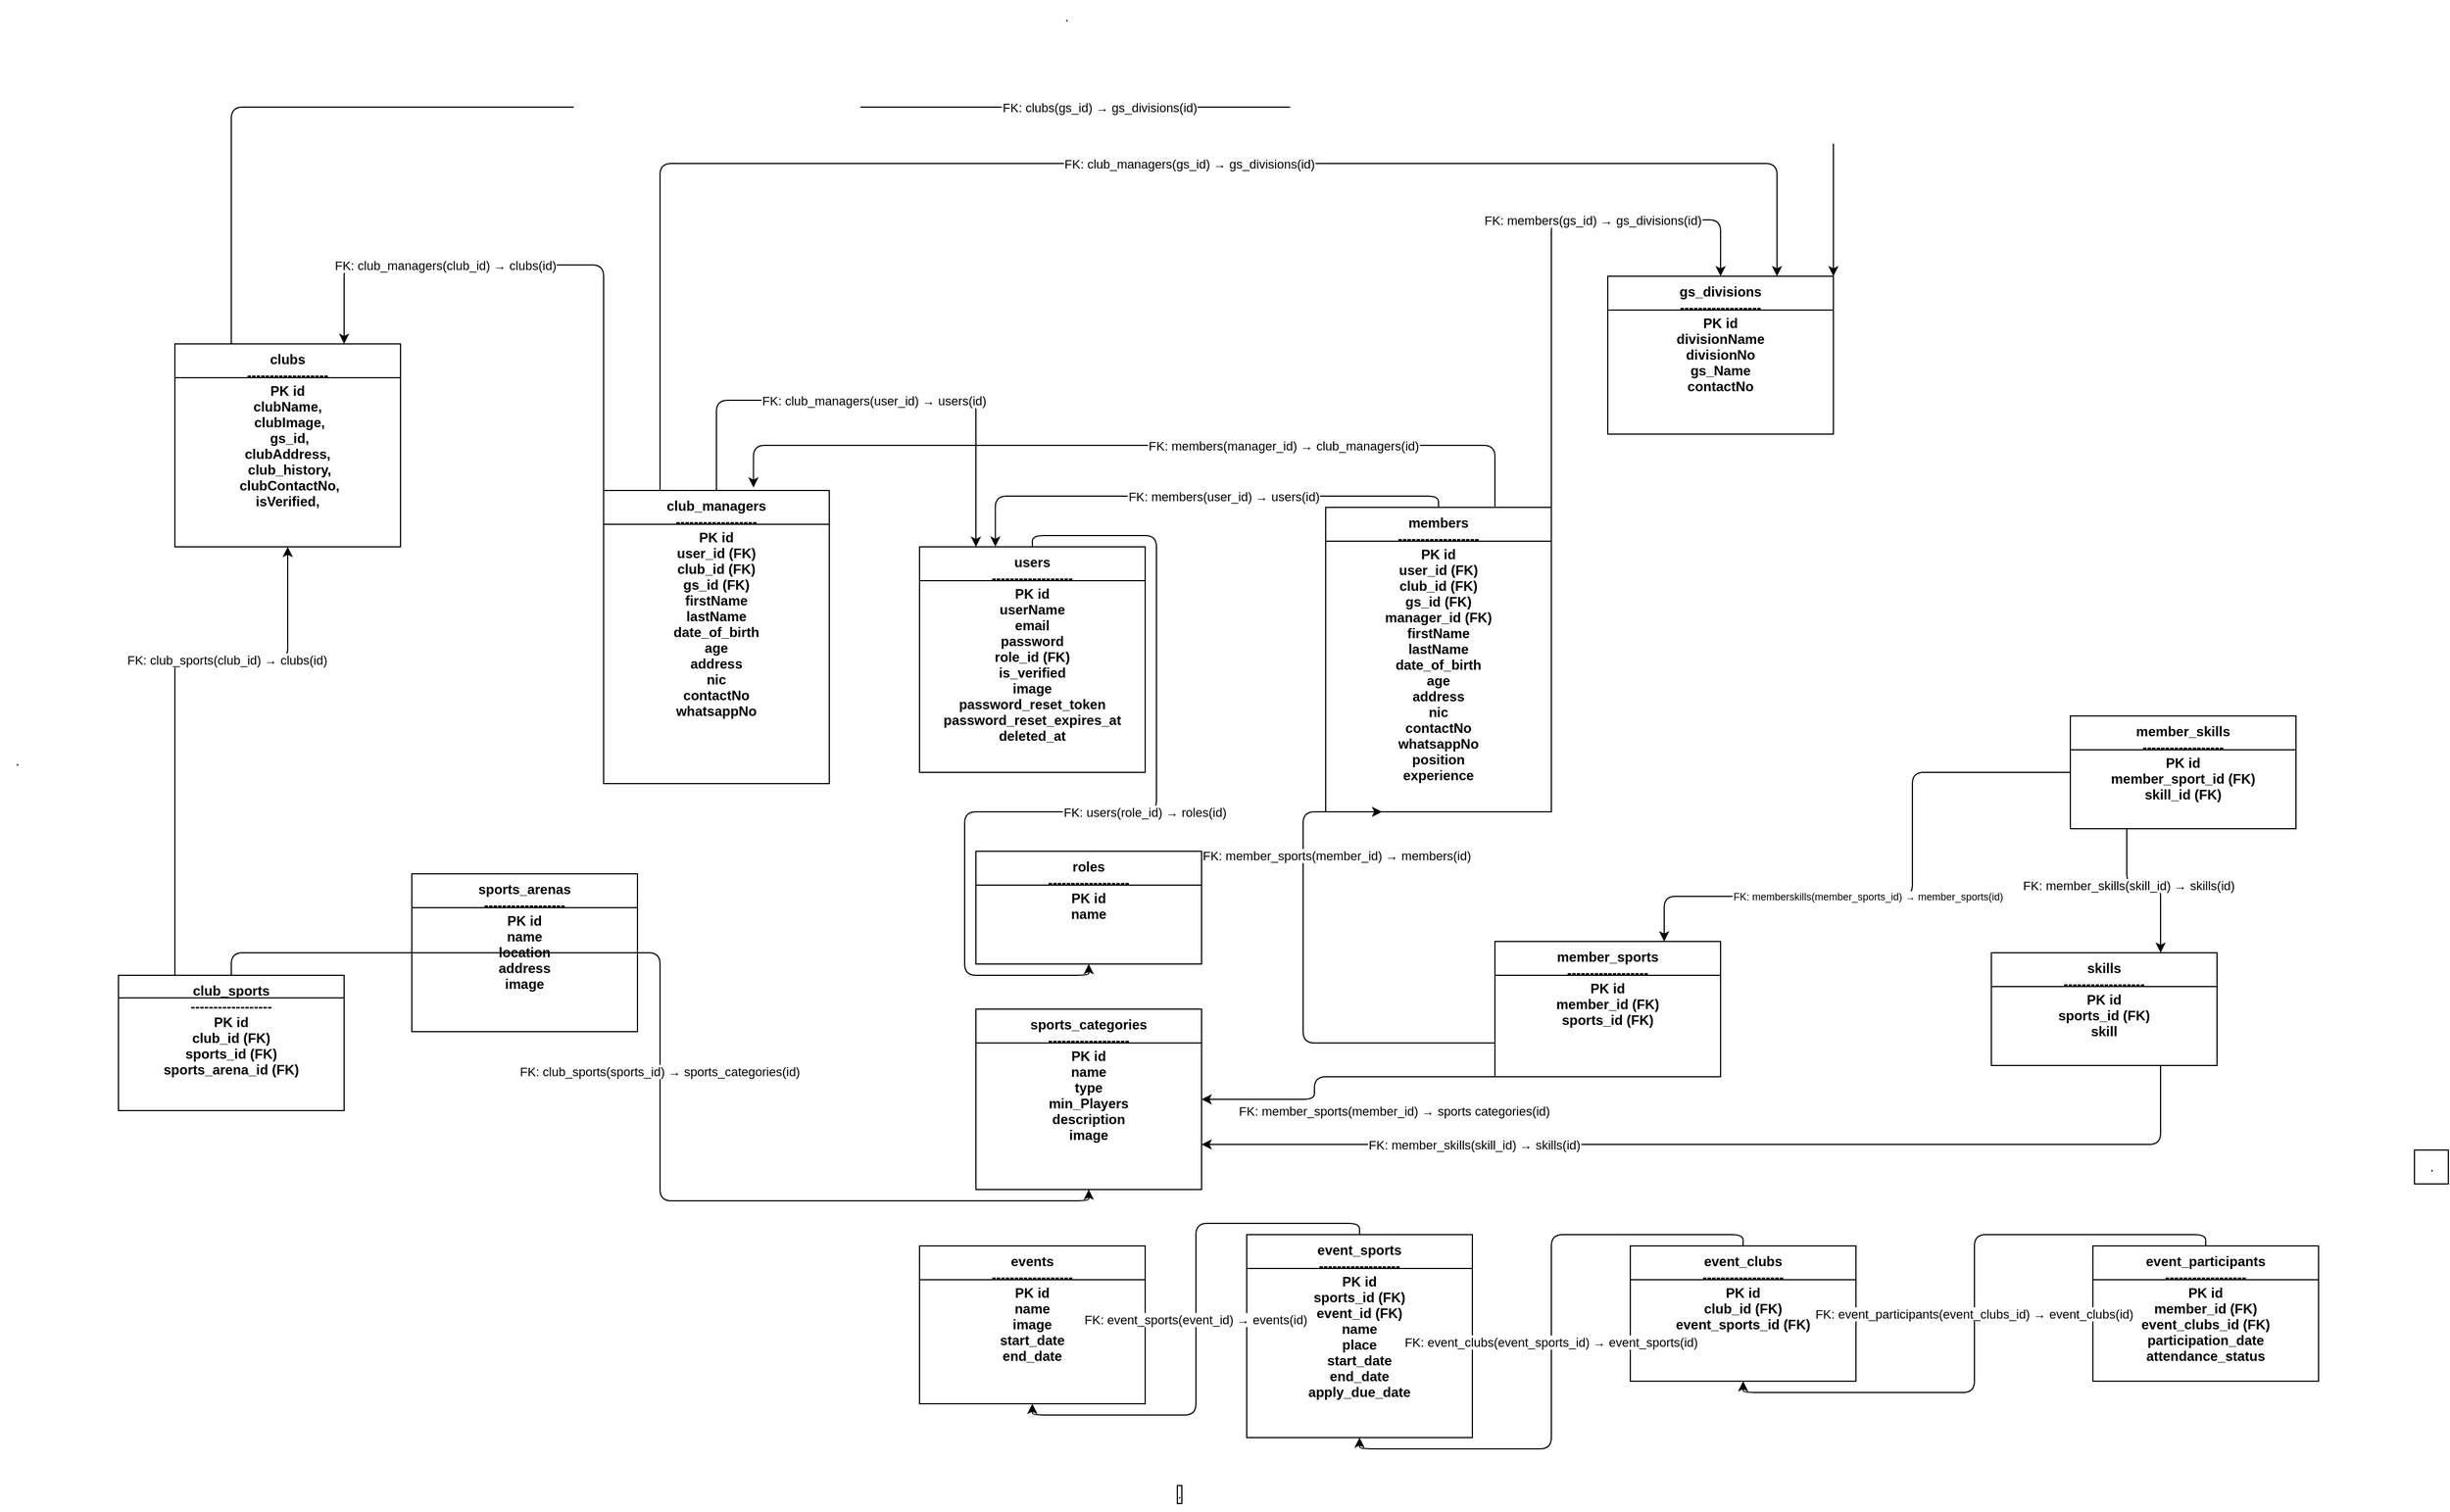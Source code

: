 <mxfile>
    <diagram id="mD2tzZAaCmhHmnnn9W-B" name="Page-1">
        <mxGraphModel dx="4463" dy="3307" grid="1" gridSize="10" guides="1" tooltips="1" connect="1" arrows="1" fold="1" page="1" pageScale="1" pageWidth="850" pageHeight="1100" background="#ffffff" math="0" shadow="0">
            <root>
                <mxCell id="0"/>
                <mxCell id="1" parent="0"/>
                <mxCell id="users" value="users&#10;------------------&#10;PK id&#10;userName&#10;email&#10;password&#10;role_id (FK)&#10;is_verified&#10;image&#10;password_reset_token&#10;password_reset_expires_at&#10;deleted_at" style="shape=table;startSize=30;container=1;collapsible=1;childLayout=tableLayout;fixedRows=1;rowLines=0;fontStyle=1;align=center;resizeLast=1;verticalAlign=top;fontColor=#000000;strokeColor=#000000;fillColor=none;" parent="1" vertex="1">
                    <mxGeometry x="-10" y="10" width="200" height="200" as="geometry"/>
                </mxCell>
                <mxCell id="roles" value="roles&#10;------------------&#10;PK id&#10;name" style="shape=table;startSize=30;container=1;collapsible=1;childLayout=tableLayout;fixedRows=1;rowLines=0;fontStyle=1;align=center;resizeLast=1;verticalAlign=top;fontColor=#000000;strokeColor=#000000;fillColor=none;" parent="1" vertex="1">
                    <mxGeometry x="40" y="280" width="200" height="100" as="geometry"/>
                </mxCell>
                <mxCell id="members" value="members&#10;------------------&#10;PK id&#10;user_id (FK)&#10;club_id (FK)&#10;gs_id (FK)&#10;manager_id (FK)&#10;firstName&#10;lastName&#10;date_of_birth&#10;age&#10;address&#10;nic&#10;contactNo&#10;whatsappNo&#10;position&#10;experience" style="shape=table;startSize=30;container=1;collapsible=1;childLayout=tableLayout;fixedRows=1;rowLines=0;fontStyle=1;align=center;resizeLast=1;verticalAlign=top;fontColor=#000000;strokeColor=#000000;fillColor=none;" parent="1" vertex="1">
                    <mxGeometry x="350" y="-25" width="200" height="270" as="geometry"/>
                </mxCell>
                <mxCell id="club_managers" value="club_managers&#10;------------------&#10;PK id&#10;user_id (FK)&#10;club_id (FK)&#10;gs_id (FK)&#10;firstName&#10;lastName&#10;date_of_birth&#10;age&#10;address&#10;nic&#10;contactNo&#10;whatsappNo" style="shape=table;startSize=30;container=1;collapsible=1;childLayout=tableLayout;fixedRows=1;rowLines=0;fontStyle=1;align=center;resizeLast=1;verticalAlign=top;fontColor=#000000;strokeColor=#000000;fillColor=none;" parent="1" vertex="1">
                    <mxGeometry x="-290" y="-40" width="200" height="260" as="geometry"/>
                </mxCell>
                <mxCell id="sports_categories" value="sports_categories&#10;------------------&#10;PK id&#10;name&#10;type&#10;min_Players&#10;description&#10;image" style="shape=table;startSize=30;container=1;collapsible=1;childLayout=tableLayout;fixedRows=1;rowLines=0;fontStyle=1;align=center;resizeLast=1;verticalAlign=top;fontColor=#000000;strokeColor=#000000;fillColor=none;" parent="1" vertex="1">
                    <mxGeometry x="40" y="420" width="200" height="160" as="geometry"/>
                </mxCell>
                <mxCell id="sports_arenas" value="sports_arenas&#10;------------------&#10;PK id&#10;name&#10;location&#10;address&#10;image" style="shape=table;startSize=30;container=1;collapsible=1;childLayout=tableLayout;fixedRows=1;rowLines=0;fontStyle=1;align=center;resizeLast=1;verticalAlign=top;fontColor=#000000;strokeColor=#000000;fillColor=none;" parent="1" vertex="1">
                    <mxGeometry x="-460" y="300" width="200" height="140" as="geometry"/>
                </mxCell>
                <mxCell id="club_sports" value="club_sports&#10;------------------&#10;PK id&#10;club_id (FK)&#10;sports_id (FK)&#10;sports_arena_id (FK)" style="shape=table;startSize=20;container=1;collapsible=1;childLayout=tableLayout;fixedRows=1;rowLines=0;fontStyle=1;align=center;resizeLast=1;verticalAlign=top;fontColor=#000000;strokeColor=#000000;fillColor=none;" parent="1" vertex="1">
                    <mxGeometry x="-720" y="390" width="200" height="120" as="geometry"/>
                </mxCell>
                <mxCell id="gs_divisions" value="gs_divisions&#10;------------------&#10;PK id&#10;divisionName&#10;divisionNo&#10;gs_Name&#10;contactNo" style="shape=table;startSize=30;container=1;collapsible=1;childLayout=tableLayout;fixedRows=1;rowLines=0;fontStyle=1;align=center;resizeLast=1;verticalAlign=top;fontColor=#000000;strokeColor=#000000;fillColor=none;" parent="1" vertex="1">
                    <mxGeometry x="600" y="-230" width="200" height="140" as="geometry"/>
                </mxCell>
                <mxCell id="skills" value="skills&#10;------------------&#10;PK id&#10;sports_id (FK)&#10;skill" style="shape=table;startSize=30;container=1;collapsible=1;childLayout=tableLayout;fixedRows=1;rowLines=0;fontStyle=1;align=center;resizeLast=1;verticalAlign=top;fontColor=#000000;strokeColor=#000000;fillColor=none;" parent="1" vertex="1">
                    <mxGeometry x="940" y="370" width="200" height="100" as="geometry"/>
                </mxCell>
                <mxCell id="member_skills" value="member_skills&#10;------------------&#10;PK id&#10;member_sport_id (FK)&#10;skill_id (FK)" style="shape=table;startSize=30;container=1;collapsible=1;childLayout=tableLayout;fixedRows=1;rowLines=0;fontStyle=1;align=center;resizeLast=1;verticalAlign=top;fontColor=#000000;strokeColor=#000000;fillColor=none;" parent="1" vertex="1">
                    <mxGeometry x="1010" y="160" width="200" height="100" as="geometry"/>
                </mxCell>
                <mxCell id="events" value="events&#10;------------------&#10;PK id&#10;name&#10;image&#10;start_date&#10;end_date" style="shape=table;startSize=30;container=1;collapsible=1;childLayout=tableLayout;fixedRows=1;rowLines=0;fontStyle=1;align=center;resizeLast=1;verticalAlign=top;fontColor=#000000;strokeColor=#000000;fillColor=none;" parent="1" vertex="1">
                    <mxGeometry x="-10" y="630" width="200" height="140" as="geometry"/>
                </mxCell>
                <mxCell id="event_sports" value="event_sports&#10;------------------&#10;PK id&#10;sports_id (FK)&#10;event_id (FK)&#10;name&#10;place&#10;start_date&#10;end_date&#10;apply_due_date" style="shape=table;startSize=30;container=1;collapsible=1;childLayout=tableLayout;fixedRows=1;rowLines=0;fontStyle=1;align=center;resizeLast=1;verticalAlign=top;fontColor=#000000;strokeColor=#000000;fillColor=none;" parent="1" vertex="1">
                    <mxGeometry x="280" y="620" width="200" height="180" as="geometry"/>
                </mxCell>
                <mxCell id="event_clubs" value="event_clubs&#10;------------------&#10;PK id&#10;club_id (FK)&#10;event_sports_id (FK)" style="shape=table;startSize=30;container=1;collapsible=1;childLayout=tableLayout;fixedRows=1;rowLines=0;fontStyle=1;align=center;resizeLast=1;verticalAlign=top;fontColor=#000000;strokeColor=#000000;fillColor=none;" parent="1" vertex="1">
                    <mxGeometry x="620" y="630" width="200" height="120" as="geometry"/>
                </mxCell>
                <mxCell id="event_participants" value="event_participants&#10;------------------&#10;PK id&#10;member_id (FK)&#10;event_clubs_id (FK)&#10;participation_date&#10;attendance_status" style="shape=table;startSize=30;container=1;collapsible=1;childLayout=tableLayout;fixedRows=1;rowLines=0;fontStyle=1;align=center;resizeLast=1;verticalAlign=top;fontColor=#000000;strokeColor=#000000;fillColor=none;" parent="1" vertex="1">
                    <mxGeometry x="1030" y="630" width="200" height="120" as="geometry"/>
                </mxCell>
                <mxCell id="fk_users_roles" value="FK: users(role_id) → roles(id)" style="edgeStyle=orthogonalEdgeStyle;orthogonalLoop=1;exitX=0.5;exitY=0;entryX=0.5;entryY=1;fontColor=#000000;strokeColor=#000000;" parent="1" source="users" target="roles" edge="1">
                    <mxGeometry x="-0.062" relative="1" as="geometry">
                        <mxPoint as="offset"/>
                    </mxGeometry>
                </mxCell>
                <mxCell id="fk_members_users" value="FK: members(user_id) → users(id)" style="edgeStyle=orthogonalEdgeStyle;orthogonalLoop=1;exitX=0.5;exitY=0;entryX=0.336;entryY=-0.001;fontColor=#000000;strokeColor=#000000;entryDx=0;entryDy=0;entryPerimeter=0;" parent="1" source="members" target="users" edge="1">
                    <mxGeometry x="-0.106" relative="1" as="geometry">
                        <mxPoint as="offset"/>
                    </mxGeometry>
                </mxCell>
                <mxCell id="fk_club_managers_members" value="FK: club_managers(user_id) → users(id)" style="edgeStyle=orthogonalEdgeStyle;orthogonalLoop=1;exitX=0.5;exitY=0;entryX=0.25;entryY=0;entryDx=0;entryDy=0;fontColor=#000000;strokeColor=#000000;labelBackgroundColor=default;" parent="1" source="club_managers" target="users" edge="1">
                    <mxGeometry relative="1" as="geometry">
                        <mxPoint x="100" y="-20" as="targetPoint"/>
                        <Array as="points">
                            <mxPoint x="-190" y="-120"/>
                            <mxPoint x="40" y="-120"/>
                        </Array>
                    </mxGeometry>
                </mxCell>
                <mxCell id="fk_member_sports_members" value="FK: member_sports(member_id) → members(id)" style="edgeStyle=orthogonalEdgeStyle;orthogonalLoop=1;exitX=0.5;exitY=0;entryX=0.5;entryY=1;" parent="1" target="members" edge="1">
                    <mxGeometry relative="1" as="geometry"/>
                </mxCell>
                <mxCell id="fk_club_sports_clubs" value="FK: club_sports(club_id) → clubs(id)" style="edgeStyle=orthogonalEdgeStyle;orthogonalLoop=1;exitX=0.5;exitY=0;entryX=0.5;entryY=1;" parent="1" source="club_sports" edge="1">
                    <mxGeometry relative="1" as="geometry"/>
                </mxCell>
                <mxCell id="fk_club_sports_sports" value="FK: club_sports(sports_id) → sports_categories(id)" style="edgeStyle=orthogonalEdgeStyle;orthogonalLoop=1;exitX=0.5;exitY=0;entryX=0.5;entryY=1;fontColor=#000000;strokeColor=#000000;" parent="1" source="club_sports" target="sports_categories" edge="1">
                    <mxGeometry relative="1" as="geometry">
                        <Array as="points">
                            <mxPoint x="-620" y="370"/>
                            <mxPoint x="-240" y="370"/>
                            <mxPoint x="-240" y="590"/>
                            <mxPoint x="140" y="590"/>
                        </Array>
                    </mxGeometry>
                </mxCell>
                <mxCell id="fk_event_sports_events" value="FK: event_sports(event_id) → events(id)" style="edgeStyle=orthogonalEdgeStyle;orthogonalLoop=1;exitX=0.5;exitY=0;entryX=0.5;entryY=1;fontColor=#000000;strokeColor=#000000;" parent="1" source="event_sports" target="events" edge="1">
                    <mxGeometry relative="1" as="geometry"/>
                </mxCell>
                <mxCell id="fk_event_clubs_event_sports" value="FK: event_clubs(event_sports_id) → event_sports(id)" style="edgeStyle=orthogonalEdgeStyle;orthogonalLoop=1;exitX=0.5;exitY=0;entryX=0.5;entryY=1;fontColor=#000000;strokeColor=#000000;" parent="1" source="event_clubs" target="event_sports" edge="1">
                    <mxGeometry relative="1" as="geometry"/>
                </mxCell>
                <mxCell id="fk_event_participants_event_clubs" value="FK: event_participants(event_clubs_id) → event_clubs(id)" style="edgeStyle=orthogonalEdgeStyle;orthogonalLoop=1;exitX=0.5;exitY=0;entryX=0.5;entryY=1;fontColor=#000000;strokeColor=#000000;" parent="1" source="event_participants" target="event_clubs" edge="1">
                    <mxGeometry relative="1" as="geometry"/>
                </mxCell>
                <mxCell id="2" value="FK: members(gs_id) → gs_divisions(id)" style="edgeStyle=orthogonalEdgeStyle;orthogonalLoop=1;exitX=1;exitY=0;exitDx=0;exitDy=0;entryX=0.5;entryY=0;entryDx=0;entryDy=0;fontColor=#000000;strokeColor=#000000;" parent="1" source="members" target="gs_divisions" edge="1">
                    <mxGeometry x="0.283" relative="1" as="geometry">
                        <mxPoint x="680" y="-250" as="sourcePoint"/>
                        <mxPoint x="670" y="-260" as="targetPoint"/>
                        <Array as="points">
                            <mxPoint x="550" y="-280"/>
                            <mxPoint x="700" y="-280"/>
                        </Array>
                        <mxPoint as="offset"/>
                    </mxGeometry>
                </mxCell>
                <mxCell id="4" value="FK: club_managers(gs_id) → gs_divisions(id)" style="edgeStyle=orthogonalEdgeStyle;orthogonalLoop=1;exitX=0.25;exitY=0;exitDx=0;exitDy=0;entryX=0.75;entryY=0;entryDx=0;entryDy=0;fontColor=#000000;strokeColor=#000000;" parent="1" source="club_managers" target="gs_divisions" edge="1">
                    <mxGeometry x="0.101" relative="1" as="geometry">
                        <mxPoint x="710" y="-220" as="sourcePoint"/>
                        <mxPoint x="450" y="-380" as="targetPoint"/>
                        <Array as="points">
                            <mxPoint x="-240" y="-330"/>
                            <mxPoint x="750" y="-330"/>
                        </Array>
                        <mxPoint as="offset"/>
                    </mxGeometry>
                </mxCell>
                <mxCell id="5" value="FK: member_skills(skill_id) → skills(id)" style="edgeStyle=orthogonalEdgeStyle;orthogonalLoop=1;exitX=0.25;exitY=1;exitDx=0;exitDy=0;entryX=0.75;entryY=0;entryDx=0;entryDy=0;fontColor=#000000;strokeColor=#000000;" parent="1" source="member_skills" target="skills" edge="1">
                    <mxGeometry x="-0.241" relative="1" as="geometry">
                        <mxPoint x="1240" y="400" as="sourcePoint"/>
                        <mxPoint x="1200" y="310" as="targetPoint"/>
                        <Array as="points">
                            <mxPoint x="1060" y="310"/>
                            <mxPoint x="1090" y="310"/>
                        </Array>
                        <mxPoint x="-1" as="offset"/>
                    </mxGeometry>
                </mxCell>
                <mxCell id="6" value="FK: member_skills(skill_id) → skills(id)" style="edgeStyle=orthogonalEdgeStyle;orthogonalLoop=1;exitX=0.75;exitY=1;exitDx=0;exitDy=0;entryX=1;entryY=0.75;entryDx=0;entryDy=0;fontColor=#000000;strokeColor=#000000;" parent="1" source="skills" target="sports_categories" edge="1">
                    <mxGeometry x="0.474" relative="1" as="geometry">
                        <mxPoint x="330" y="560" as="sourcePoint"/>
                        <mxPoint x="840" y="320" as="targetPoint"/>
                        <Array as="points">
                            <mxPoint x="1090" y="540"/>
                        </Array>
                        <mxPoint as="offset"/>
                    </mxGeometry>
                </mxCell>
                <mxCell id="8" value="FK: memberskills(member_sports_id) → member_sports(id)" style="edgeStyle=orthogonalEdgeStyle;orthogonalLoop=1;entryX=0.75;entryY=0;entryDx=0;entryDy=0;exitX=0;exitY=0.5;exitDx=0;exitDy=0;fontSize=9;fontColor=#000000;strokeColor=#000000;" parent="1" source="member_skills" target="10" edge="1">
                    <mxGeometry x="0.137" relative="1" as="geometry">
                        <mxPoint x="870" y="400" as="sourcePoint"/>
                        <mxPoint x="1201.333" y="-70" as="targetPoint"/>
                        <Array as="points">
                            <mxPoint x="870" y="210"/>
                            <mxPoint x="870" y="320"/>
                            <mxPoint x="650" y="320"/>
                        </Array>
                        <mxPoint x="1" as="offset"/>
                    </mxGeometry>
                </mxCell>
                <mxCell id="10" value="member_sports&#10;------------------&#10;PK id&#10;member_id (FK)&#10;sports_id (FK)&#10;" style="shape=table;startSize=30;container=1;collapsible=1;childLayout=tableLayout;fixedRows=1;rowLines=0;fontStyle=1;align=center;resizeLast=1;verticalAlign=top;fontColor=#000000;strokeColor=#000000;fillColor=none;" parent="1" vertex="1">
                    <mxGeometry x="500" y="360" width="200" height="120" as="geometry"/>
                </mxCell>
                <mxCell id="11" value="FK: member_sports(member_id) → members(id)" style="edgeStyle=orthogonalEdgeStyle;orthogonalLoop=1;entryX=0.25;entryY=1;entryDx=0;entryDy=0;exitX=0;exitY=0.75;exitDx=0;exitDy=0;fontColor=#000000;strokeColor=#000000;" parent="1" source="10" target="members" edge="1">
                    <mxGeometry x="0.513" y="-30" relative="1" as="geometry">
                        <mxPoint x="430" y="360" as="sourcePoint"/>
                        <mxPoint x="730" y="50" as="targetPoint"/>
                        <Array as="points">
                            <mxPoint x="330" y="450"/>
                        </Array>
                        <mxPoint as="offset"/>
                    </mxGeometry>
                </mxCell>
                <mxCell id="12" value="FK: members(manager_id) → club_managers(id)" style="edgeStyle=orthogonalEdgeStyle;orthogonalLoop=1;exitX=0.75;exitY=0;exitDx=0;exitDy=0;entryX=0.664;entryY=-0.01;entryDx=0;entryDy=0;entryPerimeter=0;fontColor=#000000;strokeColor=#000000;labelBackgroundColor=default;" parent="1" source="members" target="club_managers" edge="1">
                    <mxGeometry x="-0.354" relative="1" as="geometry">
                        <mxPoint x="470" y="-100" as="sourcePoint"/>
                        <mxPoint x="680" y="10" as="targetPoint"/>
                        <Array as="points">
                            <mxPoint x="500" y="-80"/>
                            <mxPoint x="-157" y="-80"/>
                        </Array>
                        <mxPoint as="offset"/>
                    </mxGeometry>
                </mxCell>
                <mxCell id="13" value="FK: member_sports(member_id) → sports categories(id)" style="edgeStyle=orthogonalEdgeStyle;orthogonalLoop=1;entryX=1;entryY=0.5;entryDx=0;entryDy=0;exitX=0;exitY=1;exitDx=0;exitDy=0;fontColor=#000000;strokeColor=#000000;" parent="1" source="10" target="sports_categories" edge="1">
                    <mxGeometry x="-0.357" y="30" relative="1" as="geometry">
                        <mxPoint x="510" y="460" as="sourcePoint"/>
                        <mxPoint x="340" y="260.0" as="targetPoint"/>
                        <Array as="points">
                            <mxPoint x="340" y="480"/>
                            <mxPoint x="340" y="500"/>
                        </Array>
                        <mxPoint x="1" as="offset"/>
                    </mxGeometry>
                </mxCell>
                <mxCell id="15" value="clubs&#10;------------------&#10;PK id&#10;clubName,&#10; clubImage,&#10; gs_id, &#10;clubAddress,&#10; club_history,&#10; clubContactNo, &#10;isVerified," style="shape=table;startSize=30;container=1;collapsible=1;childLayout=tableLayout;fixedRows=1;rowLines=0;fontStyle=1;align=center;resizeLast=1;verticalAlign=top;fontColor=#000000;strokeColor=#000000;fillColor=none;" parent="1" vertex="1">
                    <mxGeometry x="-670" y="-170" width="200" height="180" as="geometry"/>
                </mxCell>
                <mxCell id="16" value="FK: club_managers(club_id) → clubs(id)" style="edgeStyle=orthogonalEdgeStyle;orthogonalLoop=1;exitX=0;exitY=0;entryX=0.75;entryY=0;entryDx=0;entryDy=0;exitDx=0;exitDy=0;fontColor=#000000;strokeColor=#000000;labelBackgroundColor=default;" parent="1" source="club_managers" target="15" edge="1">
                    <mxGeometry x="0.36" relative="1" as="geometry">
                        <mxPoint x="-560" y="-190" as="sourcePoint"/>
                        <mxPoint x="-330" y="-140" as="targetPoint"/>
                        <Array as="points">
                            <mxPoint x="-290" y="-240"/>
                            <mxPoint x="-520" y="-240"/>
                        </Array>
                        <mxPoint as="offset"/>
                    </mxGeometry>
                </mxCell>
                <mxCell id="17" value="FK: club_sports(club_id) → clubs(id)" style="edgeStyle=orthogonalEdgeStyle;orthogonalLoop=1;entryX=0.5;entryY=1;entryDx=0;entryDy=0;exitX=0.25;exitY=0;exitDx=0;exitDy=0;fontColor=#000000;strokeColor=#000000;labelBackgroundColor=default;" parent="1" source="club_sports" target="15" edge="1">
                    <mxGeometry x="0.36" relative="1" as="geometry">
                        <mxPoint x="-650" y="200" as="sourcePoint"/>
                        <mxPoint x="-510.0" y="-160" as="targetPoint"/>
                        <Array as="points">
                            <mxPoint x="-670" y="110"/>
                            <mxPoint x="-570" y="110"/>
                        </Array>
                        <mxPoint as="offset"/>
                    </mxGeometry>
                </mxCell>
                <mxCell id="18" value="FK: clubs(gs_id) → gs_divisions(id)" style="edgeStyle=orthogonalEdgeStyle;orthogonalLoop=1;entryX=1;entryY=0;entryDx=0;entryDy=0;exitX=0.25;exitY=0;exitDx=0;exitDy=0;fontColor=#000000;strokeColor=#000000;" edge="1" parent="1" source="15" target="gs_divisions">
                    <mxGeometry x="0.101" relative="1" as="geometry">
                        <mxPoint x="-590" y="-240" as="sourcePoint"/>
                        <mxPoint x="425.0" y="-380" as="targetPoint"/>
                        <Array as="points">
                            <mxPoint x="-620" y="-380"/>
                            <mxPoint x="800" y="-380"/>
                        </Array>
                        <mxPoint as="offset"/>
                    </mxGeometry>
                </mxCell>
                <mxCell id="19" value="." style="text;html=1;align=center;verticalAlign=middle;resizable=0;points=[];autosize=1;strokeColor=none;fillColor=none;fontColor=#000000;" vertex="1" parent="1">
                    <mxGeometry x="105" y="-475" width="30" height="30" as="geometry"/>
                </mxCell>
                <mxCell id="20" value="." style="text;html=1;align=center;verticalAlign=middle;resizable=0;points=[];autosize=1;strokeColor=none;fillColor=none;fontColor=#000000;labelBackgroundColor=#FFFFFF;labelBorderColor=default;" vertex="1" parent="1">
                    <mxGeometry x="205" y="835" width="30" height="30" as="geometry"/>
                </mxCell>
                <mxCell id="21" value="." style="text;html=1;align=center;verticalAlign=middle;resizable=0;points=[];autosize=1;strokeColor=#000000;fillColor=none;fontColor=#000000;" vertex="1" parent="1">
                    <mxGeometry x="1315" y="545" width="30" height="30" as="geometry"/>
                </mxCell>
                <mxCell id="22" value="." style="text;html=1;align=center;verticalAlign=middle;resizable=0;points=[];autosize=1;strokeColor=none;fillColor=none;fontColor=#000000;" vertex="1" parent="1">
                    <mxGeometry x="-825" y="185" width="30" height="30" as="geometry"/>
                </mxCell>
            </root>
        </mxGraphModel>
    </diagram>
</mxfile>